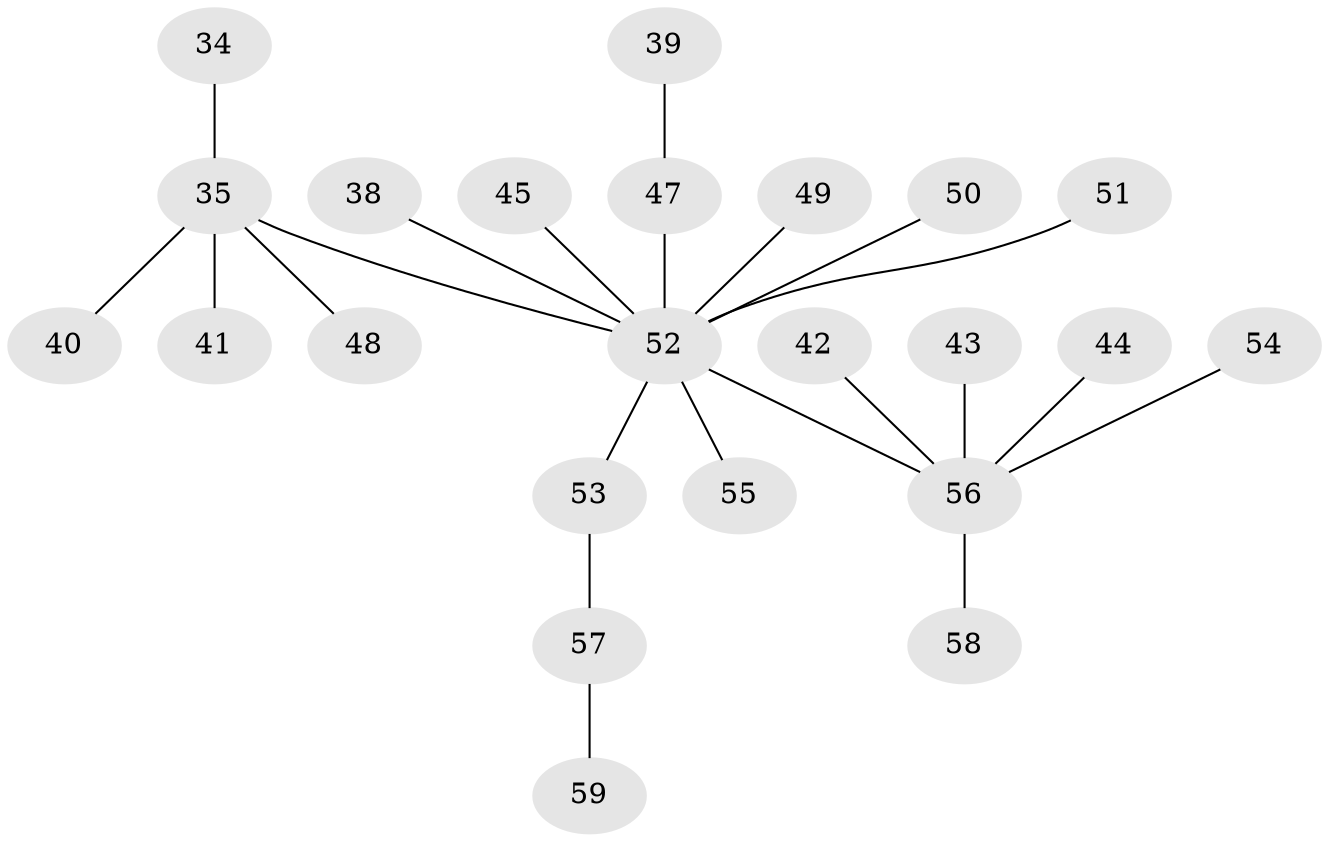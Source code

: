 // original degree distribution, {9: 0.01694915254237288, 3: 0.1016949152542373, 1: 0.4915254237288136, 4: 0.0847457627118644, 2: 0.288135593220339, 6: 0.01694915254237288}
// Generated by graph-tools (version 1.1) at 2025/57/03/04/25 21:57:11]
// undirected, 23 vertices, 22 edges
graph export_dot {
graph [start="1"]
  node [color=gray90,style=filled];
  34;
  35 [super="+26"];
  38;
  39;
  40;
  41;
  42;
  43;
  44;
  45;
  47 [super="+32"];
  48;
  49;
  50;
  51;
  52 [super="+18+27+30+29+33"];
  53;
  54;
  55;
  56 [super="+21+37+46"];
  57;
  58;
  59;
  34 -- 35;
  35 -- 48;
  35 -- 40;
  35 -- 41;
  35 -- 52;
  38 -- 52;
  39 -- 47;
  42 -- 56;
  43 -- 56;
  44 -- 56;
  45 -- 52;
  47 -- 52;
  49 -- 52;
  50 -- 52;
  51 -- 52;
  52 -- 53;
  52 -- 55;
  52 -- 56;
  53 -- 57;
  54 -- 56;
  56 -- 58;
  57 -- 59;
}
